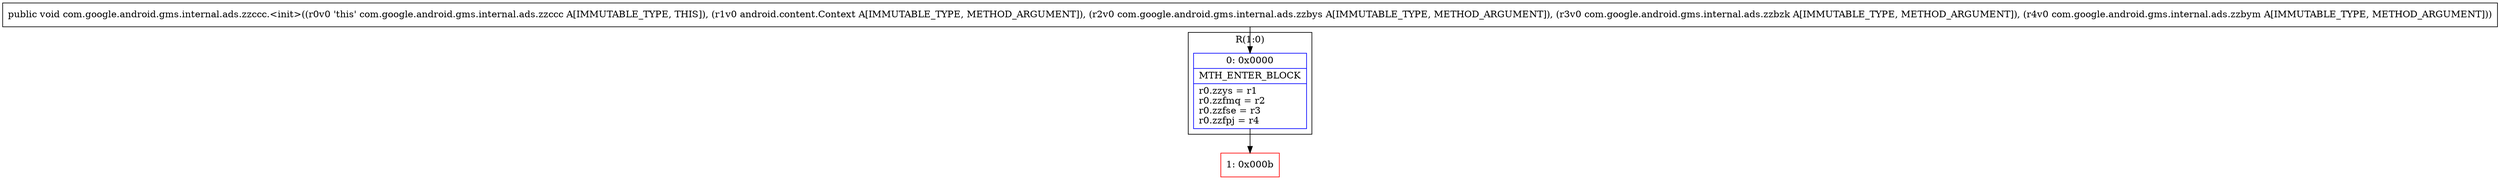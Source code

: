digraph "CFG forcom.google.android.gms.internal.ads.zzccc.\<init\>(Landroid\/content\/Context;Lcom\/google\/android\/gms\/internal\/ads\/zzbys;Lcom\/google\/android\/gms\/internal\/ads\/zzbzk;Lcom\/google\/android\/gms\/internal\/ads\/zzbym;)V" {
subgraph cluster_Region_1738931328 {
label = "R(1:0)";
node [shape=record,color=blue];
Node_0 [shape=record,label="{0\:\ 0x0000|MTH_ENTER_BLOCK\l|r0.zzys = r1\lr0.zzfmq = r2\lr0.zzfse = r3\lr0.zzfpj = r4\l}"];
}
Node_1 [shape=record,color=red,label="{1\:\ 0x000b}"];
MethodNode[shape=record,label="{public void com.google.android.gms.internal.ads.zzccc.\<init\>((r0v0 'this' com.google.android.gms.internal.ads.zzccc A[IMMUTABLE_TYPE, THIS]), (r1v0 android.content.Context A[IMMUTABLE_TYPE, METHOD_ARGUMENT]), (r2v0 com.google.android.gms.internal.ads.zzbys A[IMMUTABLE_TYPE, METHOD_ARGUMENT]), (r3v0 com.google.android.gms.internal.ads.zzbzk A[IMMUTABLE_TYPE, METHOD_ARGUMENT]), (r4v0 com.google.android.gms.internal.ads.zzbym A[IMMUTABLE_TYPE, METHOD_ARGUMENT])) }"];
MethodNode -> Node_0;
Node_0 -> Node_1;
}

